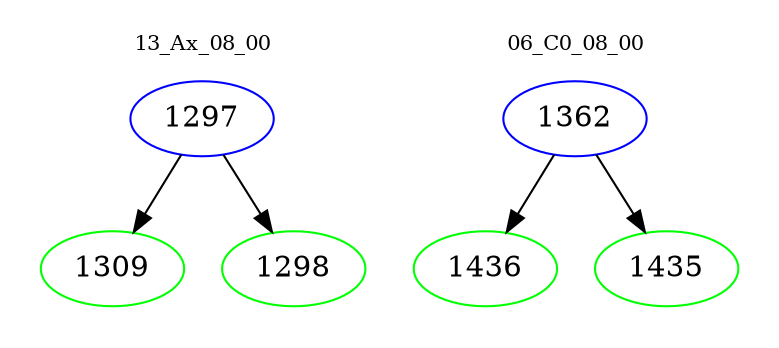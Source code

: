digraph{
subgraph cluster_0 {
color = white
label = "13_Ax_08_00";
fontsize=10;
T0_1297 [label="1297", color="blue"]
T0_1297 -> T0_1309 [color="black"]
T0_1309 [label="1309", color="green"]
T0_1297 -> T0_1298 [color="black"]
T0_1298 [label="1298", color="green"]
}
subgraph cluster_1 {
color = white
label = "06_C0_08_00";
fontsize=10;
T1_1362 [label="1362", color="blue"]
T1_1362 -> T1_1436 [color="black"]
T1_1436 [label="1436", color="green"]
T1_1362 -> T1_1435 [color="black"]
T1_1435 [label="1435", color="green"]
}
}
